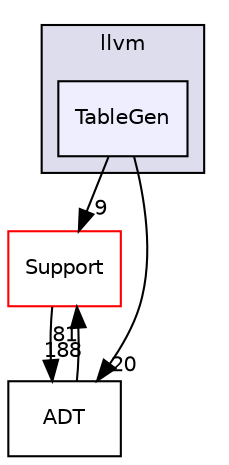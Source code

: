 digraph "include/llvm/TableGen" {
  bgcolor=transparent;
  compound=true
  node [ fontsize="10", fontname="Helvetica"];
  edge [ labelfontsize="10", labelfontname="Helvetica"];
  subgraph clusterdir_dcde91663b8816e1e2311938ccd8f690 {
    graph [ bgcolor="#ddddee", pencolor="black", label="llvm" fontname="Helvetica", fontsize="10", URL="dir_dcde91663b8816e1e2311938ccd8f690.html"]
  dir_ad5f46a12e0b132043687d34c506e053 [shape=box, label="TableGen", style="filled", fillcolor="#eeeeff", pencolor="black", URL="dir_ad5f46a12e0b132043687d34c506e053.html"];
  }
  dir_ae1e398ac700924fa434b51c248a5531 [shape=box label="Support" color="red" URL="dir_ae1e398ac700924fa434b51c248a5531.html"];
  dir_32453792af2ba70c54e3ccae3a790d1b [shape=box label="ADT" URL="dir_32453792af2ba70c54e3ccae3a790d1b.html"];
  dir_ad5f46a12e0b132043687d34c506e053->dir_ae1e398ac700924fa434b51c248a5531 [headlabel="9", labeldistance=1.5 headhref="dir_000019_000011.html"];
  dir_ad5f46a12e0b132043687d34c506e053->dir_32453792af2ba70c54e3ccae3a790d1b [headlabel="20", labeldistance=1.5 headhref="dir_000019_000007.html"];
  dir_ae1e398ac700924fa434b51c248a5531->dir_32453792af2ba70c54e3ccae3a790d1b [headlabel="188", labeldistance=1.5 headhref="dir_000011_000007.html"];
  dir_32453792af2ba70c54e3ccae3a790d1b->dir_ae1e398ac700924fa434b51c248a5531 [headlabel="81", labeldistance=1.5 headhref="dir_000007_000011.html"];
}
